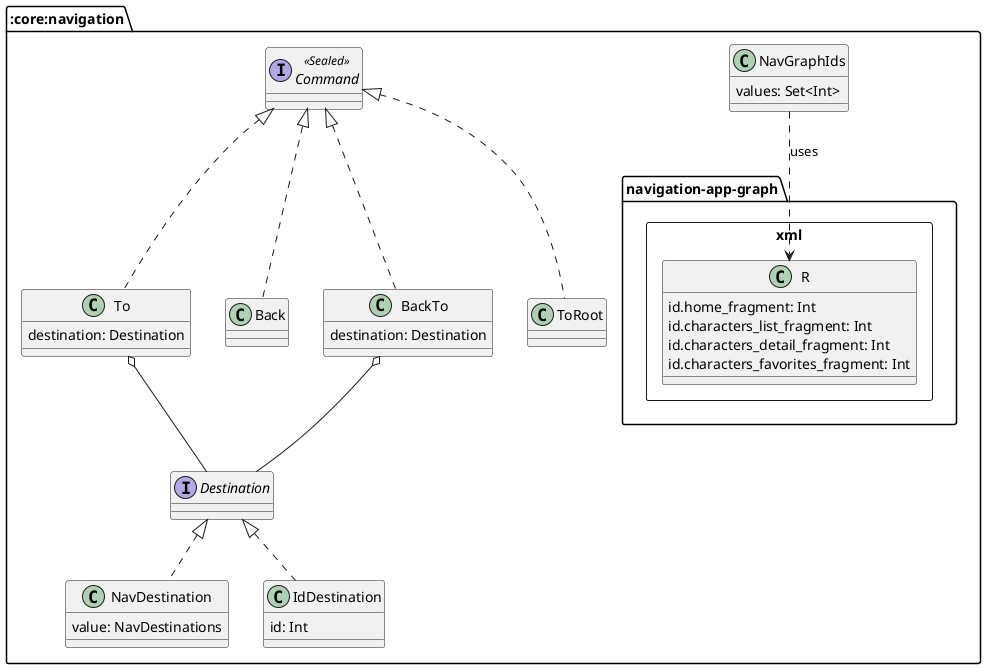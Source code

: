 @startuml

package ":core:navigation" {

    package "navigation-app-graph.xml" <<Rectangle>> {
        class R {
            id.home_fragment: Int
            id.characters_list_fragment: Int
            id.characters_detail_fragment: Int
            id.characters_favorites_fragment: Int
        }
    }

    class NavGraphIds {
        values: Set<Int>
    }
    NavGraphIds ..> R : "uses"

    interface Destination
    class NavDestination implements Destination {
        value: NavDestinations
    }
    class IdDestination implements Destination {
        id: Int
    }

    interface Command <<Sealed>>

    class To implements Command {
        destination: Destination
    }
    To o-- Destination

    class Back implements Command

    class BackTo implements Command {
        destination: Destination
    }
    BackTo o-- Destination

    class ToRoot implements Command


}

@enduml